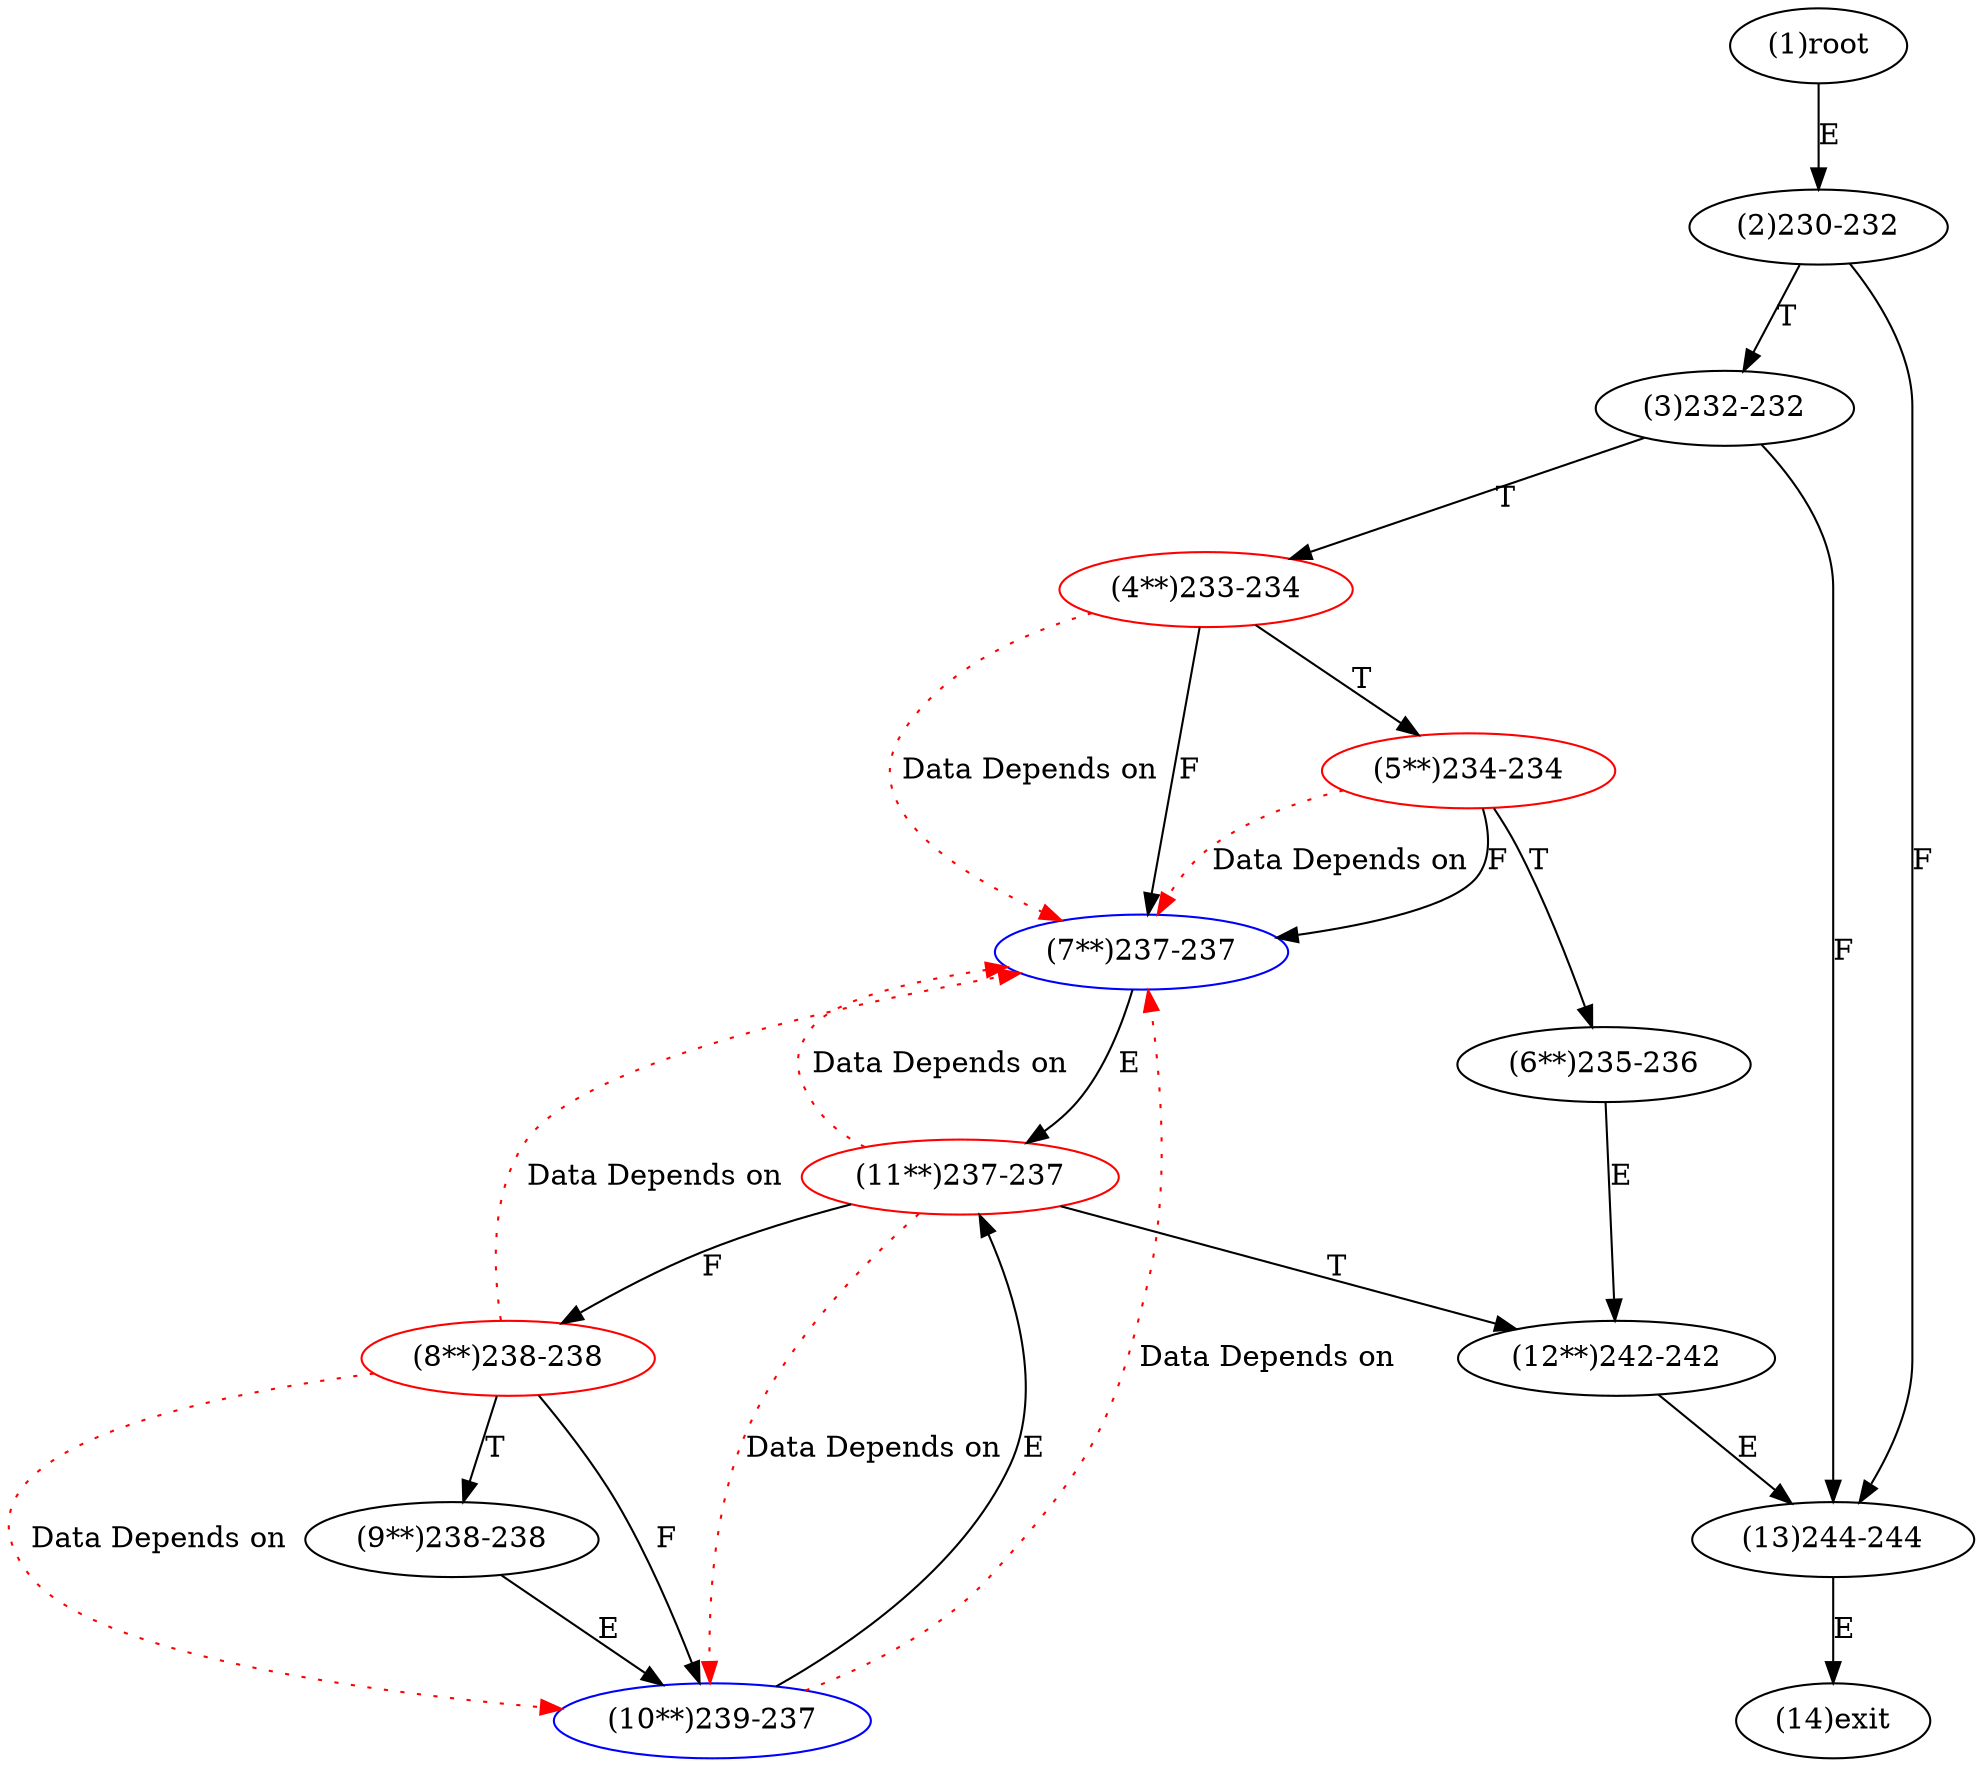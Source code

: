 digraph "" { 
1[ label="(1)root"];
2[ label="(2)230-232"];
3[ label="(3)232-232"];
4[ label="(4**)233-234",color=red];
5[ label="(5**)234-234",color=red];
6[ label="(6**)235-236"];
7[ label="(7**)237-237",color=blue];
8[ label="(8**)238-238",color=red];
9[ label="(9**)238-238"];
10[ label="(10**)239-237",color=blue];
11[ label="(11**)237-237",color=red];
12[ label="(12**)242-242"];
13[ label="(13)244-244"];
14[ label="(14)exit"];
1->2[ label="E"];
2->13[ label="F"];
2->3[ label="T"];
3->13[ label="F"];
3->4[ label="T"];
4->7[ label="F"];
4->5[ label="T"];
5->7[ label="F"];
5->6[ label="T"];
6->12[ label="E"];
7->11[ label="E"];
8->10[ label="F"];
8->9[ label="T"];
9->10[ label="E"];
10->11[ label="E"];
11->8[ label="F"];
11->12[ label="T"];
12->13[ label="E"];
13->14[ label="E"];
4->7[ color="red" label="Data Depends on" style = dotted ];
5->7[ color="red" label="Data Depends on" style = dotted ];
8->10[ color="red" label="Data Depends on" style = dotted ];
8->7[ color="red" label="Data Depends on" style = dotted ];
10->7[ color="red" label="Data Depends on" style = dotted ];
11->10[ color="red" label="Data Depends on" style = dotted ];
11->7[ color="red" label="Data Depends on" style = dotted ];
}
